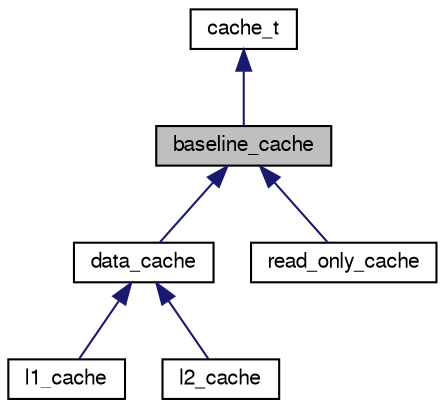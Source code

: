 digraph G
{
  bgcolor="transparent";
  edge [fontname="FreeSans",fontsize="10",labelfontname="FreeSans",labelfontsize="10"];
  node [fontname="FreeSans",fontsize="10",shape=record];
  Node1 [label="baseline_cache",height=0.2,width=0.4,color="black", fillcolor="grey75", style="filled" fontcolor="black"];
  Node2 -> Node1 [dir=back,color="midnightblue",fontsize="10",style="solid",fontname="FreeSans"];
  Node2 [label="cache_t",height=0.2,width=0.4,color="black",URL="$classcache__t.html"];
  Node1 -> Node3 [dir=back,color="midnightblue",fontsize="10",style="solid",fontname="FreeSans"];
  Node3 [label="data_cache",height=0.2,width=0.4,color="black",URL="$classdata__cache.html",tooltip="Data cache - Implements common functions for L1 and L2 data cache."];
  Node3 -> Node4 [dir=back,color="midnightblue",fontsize="10",style="solid",fontname="FreeSans"];
  Node4 [label="l1_cache",height=0.2,width=0.4,color="black",URL="$classl1__cache.html"];
  Node3 -> Node5 [dir=back,color="midnightblue",fontsize="10",style="solid",fontname="FreeSans"];
  Node5 [label="l2_cache",height=0.2,width=0.4,color="black",URL="$classl2__cache.html"];
  Node1 -> Node6 [dir=back,color="midnightblue",fontsize="10",style="solid",fontname="FreeSans"];
  Node6 [label="read_only_cache",height=0.2,width=0.4,color="black",URL="$classread__only__cache.html",tooltip="Read only cache."];
}
